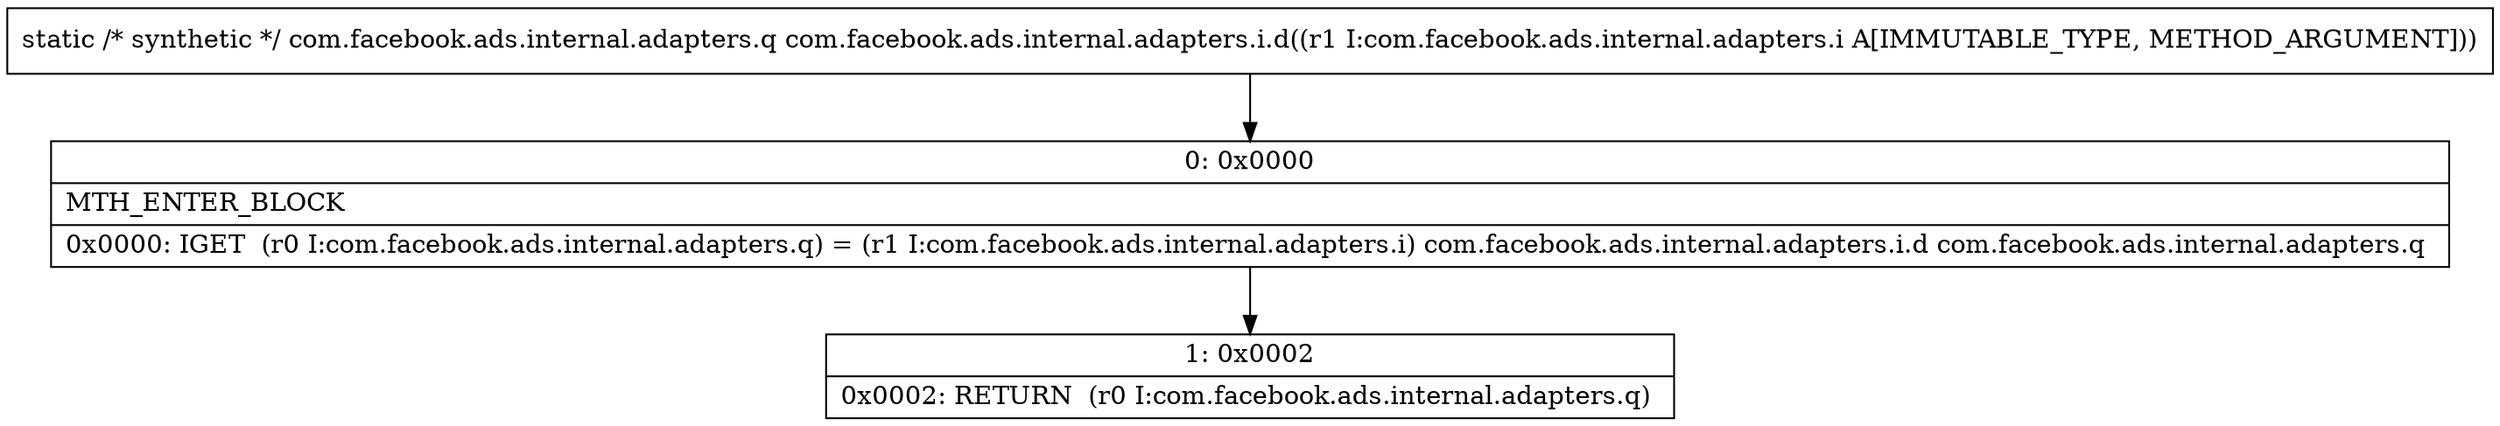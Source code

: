 digraph "CFG forcom.facebook.ads.internal.adapters.i.d(Lcom\/facebook\/ads\/internal\/adapters\/i;)Lcom\/facebook\/ads\/internal\/adapters\/q;" {
Node_0 [shape=record,label="{0\:\ 0x0000|MTH_ENTER_BLOCK\l|0x0000: IGET  (r0 I:com.facebook.ads.internal.adapters.q) = (r1 I:com.facebook.ads.internal.adapters.i) com.facebook.ads.internal.adapters.i.d com.facebook.ads.internal.adapters.q \l}"];
Node_1 [shape=record,label="{1\:\ 0x0002|0x0002: RETURN  (r0 I:com.facebook.ads.internal.adapters.q) \l}"];
MethodNode[shape=record,label="{static \/* synthetic *\/ com.facebook.ads.internal.adapters.q com.facebook.ads.internal.adapters.i.d((r1 I:com.facebook.ads.internal.adapters.i A[IMMUTABLE_TYPE, METHOD_ARGUMENT])) }"];
MethodNode -> Node_0;
Node_0 -> Node_1;
}

